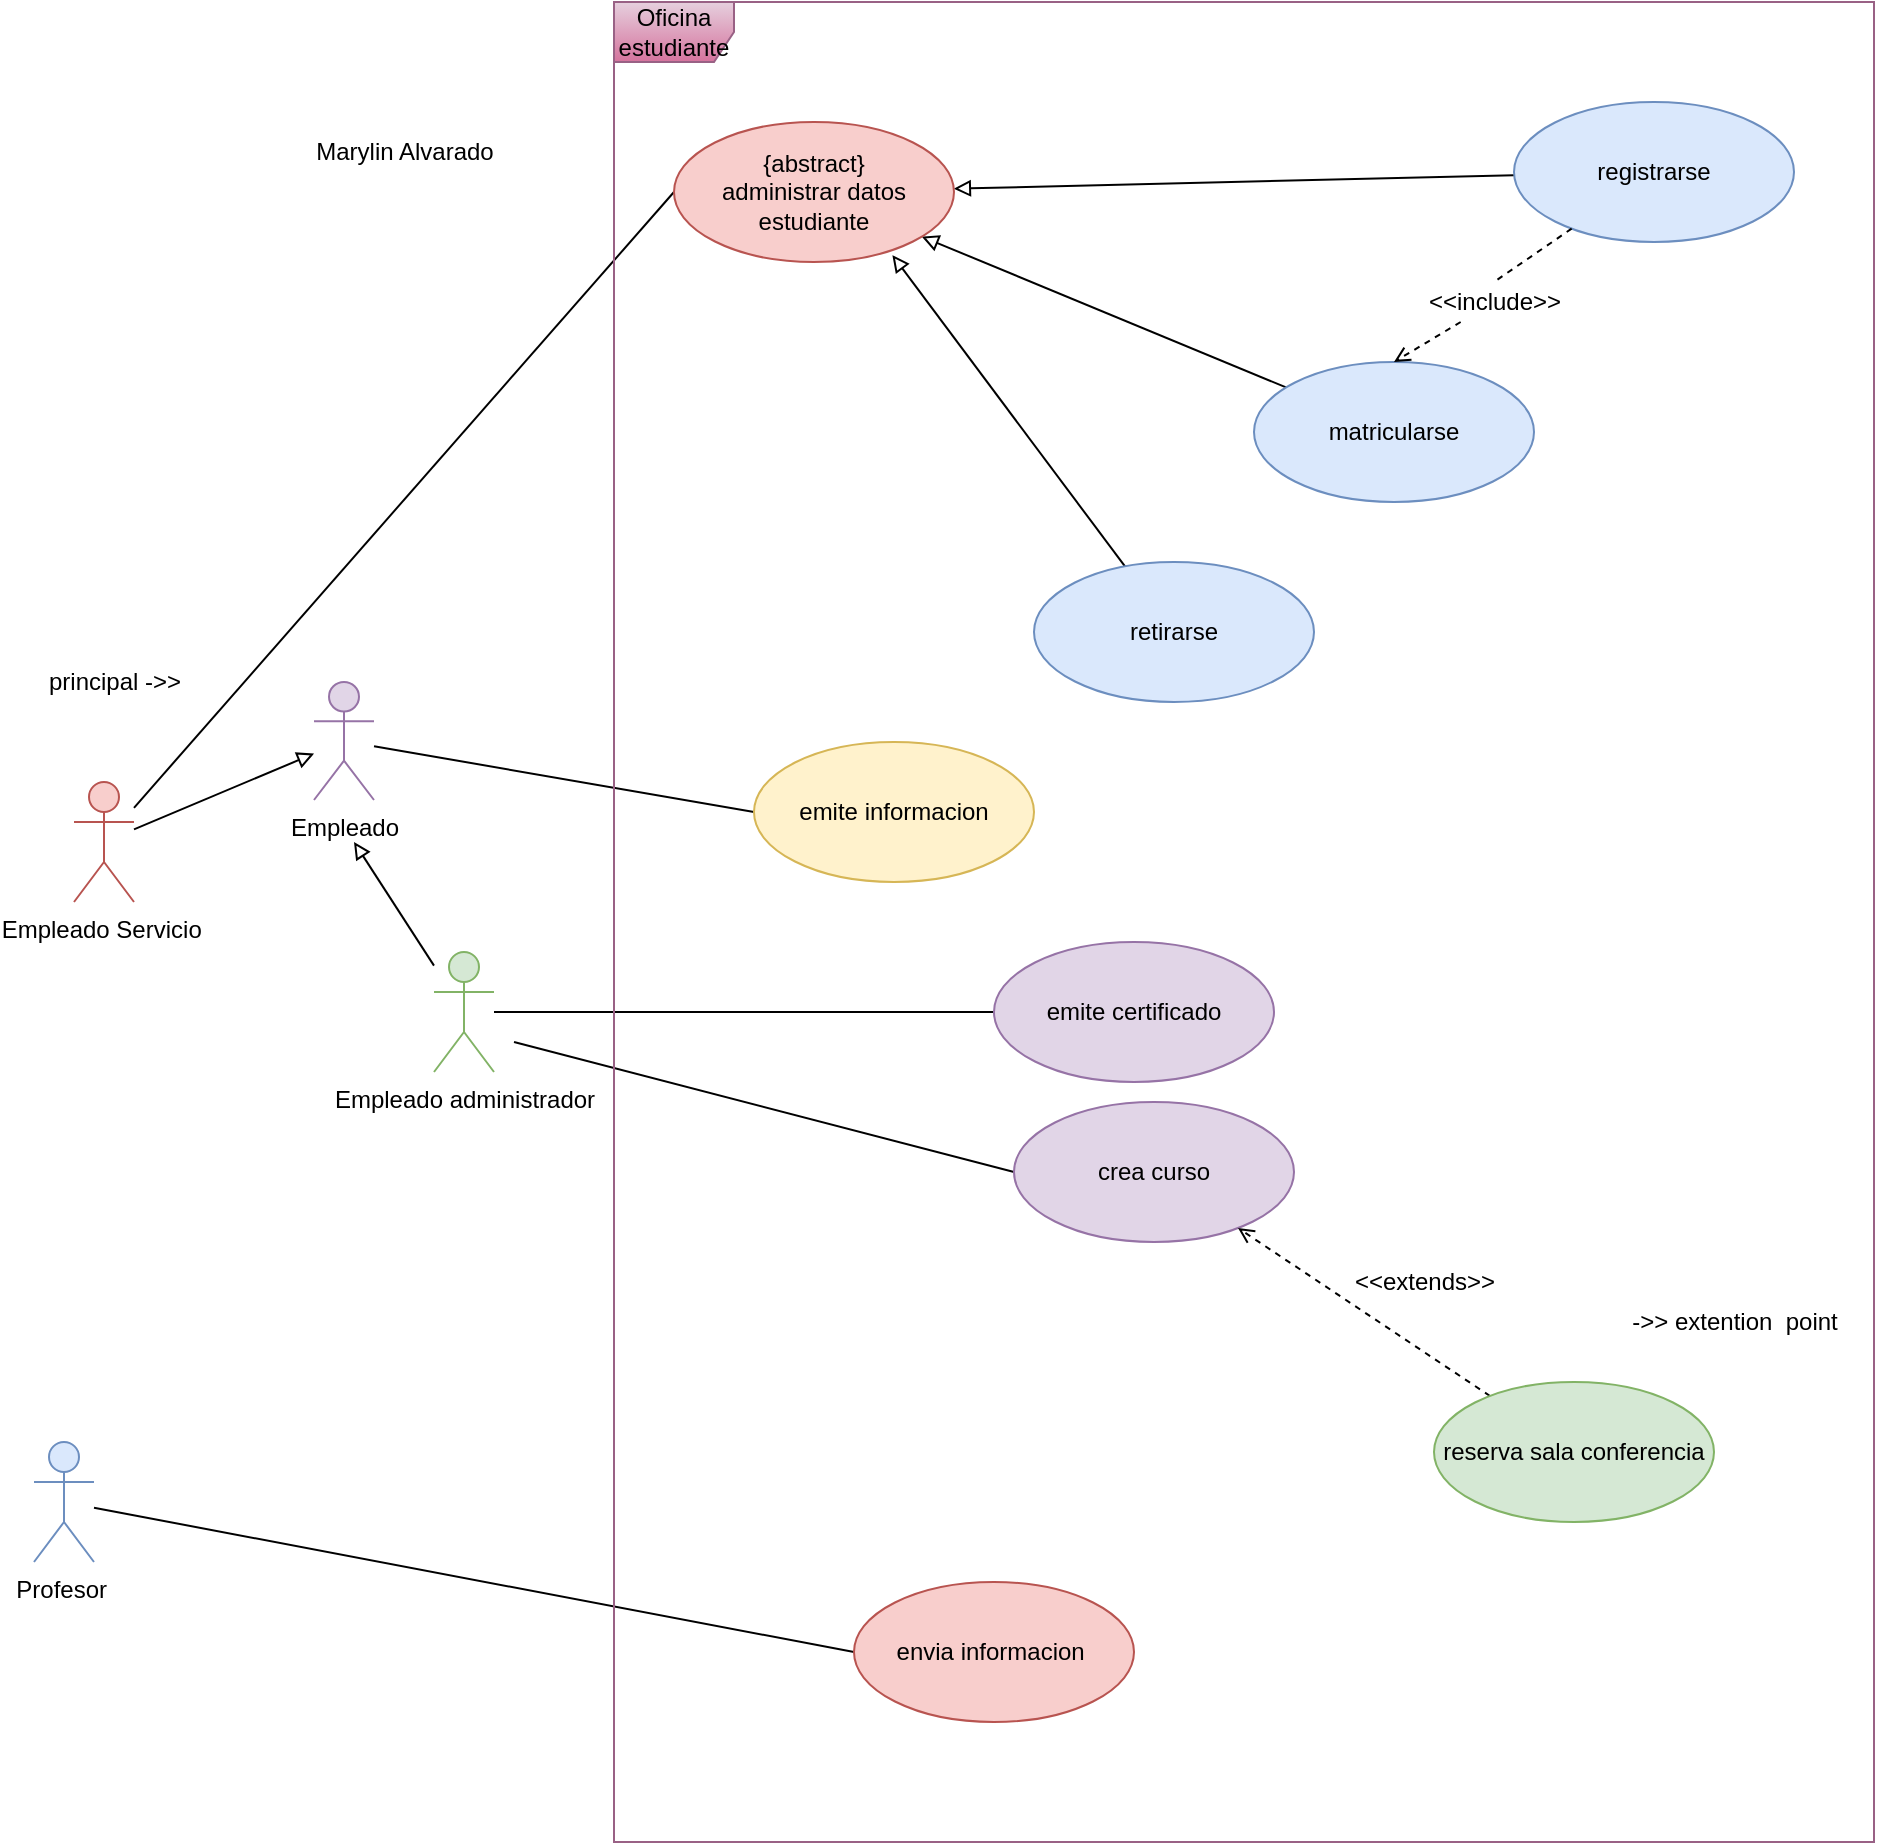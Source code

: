 <mxfile version="20.3.0" type="device" pages="2"><diagram id="XEP6a9qHe1voFCJpr0oO" name="Página-1"><mxGraphModel dx="2249" dy="873" grid="1" gridSize="10" guides="1" tooltips="1" connect="1" arrows="1" fold="1" page="1" pageScale="1" pageWidth="827" pageHeight="1169" math="0" shadow="0"><root><mxCell id="0"/><mxCell id="1" parent="0"/><mxCell id="P77ipFcIM_R2ERbLckpS-49" style="edgeStyle=none;rounded=0;orthogonalLoop=1;jettySize=auto;html=1;endArrow=block;endFill=0;" parent="1" source="P77ipFcIM_R2ERbLckpS-2" edge="1"><mxGeometry relative="1" as="geometry"><mxPoint x="170" y="530" as="targetPoint"/></mxGeometry></mxCell><mxCell id="YhiqqzPrHOOlcmlcAtJl-3" style="edgeStyle=none;rounded=0;orthogonalLoop=1;jettySize=auto;html=1;entryX=0;entryY=0.5;entryDx=0;entryDy=0;endArrow=none;endFill=0;" parent="1" target="P77ipFcIM_R2ERbLckpS-14" edge="1"><mxGeometry relative="1" as="geometry"><mxPoint x="250" y="630" as="sourcePoint"/></mxGeometry></mxCell><mxCell id="YhiqqzPrHOOlcmlcAtJl-5" style="edgeStyle=none;rounded=0;orthogonalLoop=1;jettySize=auto;html=1;entryX=0;entryY=0.5;entryDx=0;entryDy=0;endArrow=none;endFill=0;" parent="1" source="P77ipFcIM_R2ERbLckpS-2" target="P77ipFcIM_R2ERbLckpS-18" edge="1"><mxGeometry relative="1" as="geometry"/></mxCell><mxCell id="P77ipFcIM_R2ERbLckpS-2" value="Empleado administrador" style="shape=umlActor;verticalLabelPosition=bottom;verticalAlign=top;html=1;fillColor=#d5e8d4;strokeColor=#82b366;" parent="1" vertex="1"><mxGeometry x="210" y="585" width="30" height="60" as="geometry"/></mxCell><mxCell id="P77ipFcIM_R2ERbLckpS-44" style="edgeStyle=none;rounded=0;orthogonalLoop=1;jettySize=auto;html=1;entryX=0;entryY=0.5;entryDx=0;entryDy=0;endArrow=none;endFill=0;" parent="1" source="P77ipFcIM_R2ERbLckpS-3" target="P77ipFcIM_R2ERbLckpS-43" edge="1"><mxGeometry relative="1" as="geometry"><Array as="points"/></mxGeometry></mxCell><mxCell id="P77ipFcIM_R2ERbLckpS-48" style="edgeStyle=none;rounded=0;orthogonalLoop=1;jettySize=auto;html=1;endArrow=block;endFill=0;" parent="1" source="P77ipFcIM_R2ERbLckpS-3" target="P77ipFcIM_R2ERbLckpS-5" edge="1"><mxGeometry relative="1" as="geometry"/></mxCell><mxCell id="P77ipFcIM_R2ERbLckpS-3" value="Empleado Servicio&amp;nbsp;" style="shape=umlActor;verticalLabelPosition=bottom;verticalAlign=top;html=1;fillColor=#f8cecc;strokeColor=#b85450;" parent="1" vertex="1"><mxGeometry x="30" y="500" width="30" height="60" as="geometry"/></mxCell><mxCell id="P77ipFcIM_R2ERbLckpS-40" style="edgeStyle=none;rounded=0;orthogonalLoop=1;jettySize=auto;html=1;entryX=0;entryY=0.5;entryDx=0;entryDy=0;endArrow=none;endFill=0;" parent="1" source="P77ipFcIM_R2ERbLckpS-4" target="P77ipFcIM_R2ERbLckpS-38" edge="1"><mxGeometry relative="1" as="geometry"/></mxCell><mxCell id="P77ipFcIM_R2ERbLckpS-4" value="Profesor&amp;nbsp;" style="shape=umlActor;verticalLabelPosition=bottom;verticalAlign=top;html=1;fillColor=#dae8fc;strokeColor=#6c8ebf;" parent="1" vertex="1"><mxGeometry x="10" y="830" width="30" height="60" as="geometry"/></mxCell><mxCell id="YhiqqzPrHOOlcmlcAtJl-1" style="edgeStyle=none;rounded=0;orthogonalLoop=1;jettySize=auto;html=1;entryX=0;entryY=0.5;entryDx=0;entryDy=0;endArrow=none;endFill=0;" parent="1" source="P77ipFcIM_R2ERbLckpS-5" target="P77ipFcIM_R2ERbLckpS-13" edge="1"><mxGeometry relative="1" as="geometry"/></mxCell><mxCell id="P77ipFcIM_R2ERbLckpS-5" value="Empleado" style="shape=umlActor;verticalLabelPosition=bottom;verticalAlign=top;html=1;fillColor=#e1d5e7;strokeColor=#9673a6;" parent="1" vertex="1"><mxGeometry x="150" y="450" width="30" height="59" as="geometry"/></mxCell><mxCell id="P77ipFcIM_R2ERbLckpS-13" value="emite informacion" style="ellipse;whiteSpace=wrap;html=1;fillColor=#fff2cc;strokeColor=#d6b656;" parent="1" vertex="1"><mxGeometry x="370" y="480" width="140" height="70" as="geometry"/></mxCell><mxCell id="P77ipFcIM_R2ERbLckpS-14" value="crea curso" style="ellipse;whiteSpace=wrap;html=1;fillColor=#e1d5e7;strokeColor=#9673a6;" parent="1" vertex="1"><mxGeometry x="500" y="660" width="140" height="70" as="geometry"/></mxCell><mxCell id="YhiqqzPrHOOlcmlcAtJl-6" style="edgeStyle=none;rounded=0;orthogonalLoop=1;jettySize=auto;html=1;endArrow=open;endFill=0;dashed=1;" parent="1" source="P77ipFcIM_R2ERbLckpS-15" target="P77ipFcIM_R2ERbLckpS-14" edge="1"><mxGeometry relative="1" as="geometry"/></mxCell><mxCell id="P77ipFcIM_R2ERbLckpS-15" value="reserva sala conferencia" style="ellipse;whiteSpace=wrap;html=1;fillColor=#d5e8d4;strokeColor=#82b366;" parent="1" vertex="1"><mxGeometry x="710" y="800" width="140" height="70" as="geometry"/></mxCell><mxCell id="P77ipFcIM_R2ERbLckpS-18" value="emite certificado" style="ellipse;whiteSpace=wrap;html=1;fillColor=#e1d5e7;strokeColor=#9673a6;" parent="1" vertex="1"><mxGeometry x="490" y="580" width="140" height="70" as="geometry"/></mxCell><mxCell id="P77ipFcIM_R2ERbLckpS-47" style="edgeStyle=none;rounded=0;orthogonalLoop=1;jettySize=auto;html=1;entryX=0.78;entryY=0.951;entryDx=0;entryDy=0;entryPerimeter=0;endArrow=block;endFill=0;" parent="1" source="P77ipFcIM_R2ERbLckpS-20" target="P77ipFcIM_R2ERbLckpS-43" edge="1"><mxGeometry relative="1" as="geometry"/></mxCell><mxCell id="P77ipFcIM_R2ERbLckpS-20" value="retirarse" style="ellipse;whiteSpace=wrap;html=1;fillColor=#dae8fc;strokeColor=#6c8ebf;" parent="1" vertex="1"><mxGeometry x="510" y="390" width="140" height="70" as="geometry"/></mxCell><mxCell id="P77ipFcIM_R2ERbLckpS-46" style="edgeStyle=none;rounded=0;orthogonalLoop=1;jettySize=auto;html=1;endArrow=block;endFill=0;" parent="1" source="P77ipFcIM_R2ERbLckpS-21" target="P77ipFcIM_R2ERbLckpS-43" edge="1"><mxGeometry relative="1" as="geometry"/></mxCell><mxCell id="P77ipFcIM_R2ERbLckpS-21" value="matricularse" style="ellipse;whiteSpace=wrap;html=1;fillColor=#dae8fc;strokeColor=#6c8ebf;" parent="1" vertex="1"><mxGeometry x="620" y="290" width="140" height="70" as="geometry"/></mxCell><mxCell id="P77ipFcIM_R2ERbLckpS-45" style="edgeStyle=none;rounded=0;orthogonalLoop=1;jettySize=auto;html=1;endArrow=block;endFill=0;" parent="1" source="P77ipFcIM_R2ERbLckpS-22" target="P77ipFcIM_R2ERbLckpS-43" edge="1"><mxGeometry relative="1" as="geometry"/></mxCell><mxCell id="P77ipFcIM_R2ERbLckpS-53" style="edgeStyle=none;rounded=0;orthogonalLoop=1;jettySize=auto;html=1;entryX=0.5;entryY=0;entryDx=0;entryDy=0;endArrow=open;endFill=0;dashed=1;startArrow=none;" parent="1" source="P77ipFcIM_R2ERbLckpS-54" target="P77ipFcIM_R2ERbLckpS-21" edge="1"><mxGeometry relative="1" as="geometry"/></mxCell><mxCell id="P77ipFcIM_R2ERbLckpS-22" value="registrarse" style="ellipse;whiteSpace=wrap;html=1;fillColor=#dae8fc;strokeColor=#6c8ebf;" parent="1" vertex="1"><mxGeometry x="750" y="160" width="140" height="70" as="geometry"/></mxCell><mxCell id="P77ipFcIM_R2ERbLckpS-23" value="principal -&amp;gt;&amp;gt;" style="text;html=1;align=center;verticalAlign=middle;resizable=0;points=[];autosize=1;strokeColor=none;fillColor=none;" parent="1" vertex="1"><mxGeometry x="10" y="440" width="80" height="20" as="geometry"/></mxCell><mxCell id="P77ipFcIM_R2ERbLckpS-38" value="envia informacion&amp;nbsp;" style="ellipse;whiteSpace=wrap;html=1;fillColor=#f8cecc;strokeColor=#b85450;" parent="1" vertex="1"><mxGeometry x="420" y="900" width="140" height="70" as="geometry"/></mxCell><mxCell id="P77ipFcIM_R2ERbLckpS-43" value="{abstract}&lt;br&gt;administrar datos estudiante" style="ellipse;whiteSpace=wrap;html=1;fillColor=#f8cecc;strokeColor=#b85450;" parent="1" vertex="1"><mxGeometry x="330" y="170" width="140" height="70" as="geometry"/></mxCell><mxCell id="P77ipFcIM_R2ERbLckpS-54" value="&amp;lt;&amp;lt;include&amp;gt;&amp;gt;" style="text;html=1;align=center;verticalAlign=middle;resizable=0;points=[];autosize=1;strokeColor=none;fillColor=none;" parent="1" vertex="1"><mxGeometry x="700" y="250" width="80" height="20" as="geometry"/></mxCell><mxCell id="P77ipFcIM_R2ERbLckpS-55" value="" style="edgeStyle=none;rounded=0;orthogonalLoop=1;jettySize=auto;html=1;entryX=0.5;entryY=0;entryDx=0;entryDy=0;endArrow=none;endFill=0;dashed=1;" parent="1" source="P77ipFcIM_R2ERbLckpS-22" target="P77ipFcIM_R2ERbLckpS-54" edge="1"><mxGeometry relative="1" as="geometry"><mxPoint x="728.695" y="226.305" as="sourcePoint"/><mxPoint x="670" y="285" as="targetPoint"/></mxGeometry></mxCell><mxCell id="YhiqqzPrHOOlcmlcAtJl-7" value="&amp;lt;&amp;lt;extends&amp;gt;&amp;gt;" style="text;html=1;align=center;verticalAlign=middle;resizable=0;points=[];autosize=1;strokeColor=none;fillColor=none;" parent="1" vertex="1"><mxGeometry x="660" y="740" width="90" height="20" as="geometry"/></mxCell><mxCell id="YhiqqzPrHOOlcmlcAtJl-8" value="-&amp;gt;&amp;gt; extention&amp;nbsp; point" style="text;html=1;align=center;verticalAlign=middle;resizable=0;points=[];autosize=1;strokeColor=none;fillColor=none;" parent="1" vertex="1"><mxGeometry x="800" y="760" width="120" height="20" as="geometry"/></mxCell><mxCell id="YhiqqzPrHOOlcmlcAtJl-9" value="Oficina estudiante" style="shape=umlFrame;whiteSpace=wrap;html=1;fillColor=#e6d0de;strokeColor=#996185;gradientColor=#d5739d;" parent="1" vertex="1"><mxGeometry x="300" y="110" width="630" height="920" as="geometry"/></mxCell><mxCell id="16PNrirdMAejAVV9MA1v-1" value="Marylin Alvarado" style="text;html=1;align=center;verticalAlign=middle;resizable=0;points=[];autosize=1;strokeColor=none;fillColor=none;" parent="1" vertex="1"><mxGeometry x="140" y="170" width="110" height="30" as="geometry"/></mxCell></root></mxGraphModel></diagram><diagram name="Copia de Página-1" id="zd-eHVlBrizA4JO95EbB"><mxGraphModel dx="1865" dy="641" grid="1" gridSize="10" guides="1" tooltips="1" connect="1" arrows="1" fold="1" page="1" pageScale="1" pageWidth="827" pageHeight="1169" math="0" shadow="0"><root><mxCell id="sjKPUpSPEDr3XZaLEi1m-0"/><mxCell id="sjKPUpSPEDr3XZaLEi1m-1" parent="sjKPUpSPEDr3XZaLEi1m-0"/><mxCell id="sjKPUpSPEDr3XZaLEi1m-4" style="edgeStyle=none;rounded=0;orthogonalLoop=1;jettySize=auto;html=1;endArrow=block;endFill=0;" edge="1" parent="sjKPUpSPEDr3XZaLEi1m-1" source="sjKPUpSPEDr3XZaLEi1m-5"><mxGeometry relative="1" as="geometry"><mxPoint x="170" y="530" as="targetPoint"/></mxGeometry></mxCell><mxCell id="J2J2XzihSKidJViRo5GS-2" style="edgeStyle=none;rounded=0;orthogonalLoop=1;jettySize=auto;html=1;entryX=0;entryY=0.5;entryDx=0;entryDy=0;endArrow=open;endFill=0;" edge="1" parent="sjKPUpSPEDr3XZaLEi1m-1" source="sjKPUpSPEDr3XZaLEi1m-5" target="sjKPUpSPEDr3XZaLEi1m-14"><mxGeometry relative="1" as="geometry"/></mxCell><mxCell id="sjKPUpSPEDr3XZaLEi1m-5" value="Empleado administrador" style="shape=umlActor;verticalLabelPosition=bottom;verticalAlign=top;html=1;" vertex="1" parent="sjKPUpSPEDr3XZaLEi1m-1"><mxGeometry x="210" y="585" width="30" height="60" as="geometry"/></mxCell><mxCell id="sjKPUpSPEDr3XZaLEi1m-6" style="edgeStyle=none;rounded=0;orthogonalLoop=1;jettySize=auto;html=1;entryX=0;entryY=0.5;entryDx=0;entryDy=0;endArrow=none;endFill=0;" edge="1" parent="sjKPUpSPEDr3XZaLEi1m-1" source="sjKPUpSPEDr3XZaLEi1m-8" target="sjKPUpSPEDr3XZaLEi1m-29"><mxGeometry relative="1" as="geometry"><Array as="points"/></mxGeometry></mxCell><mxCell id="sjKPUpSPEDr3XZaLEi1m-7" style="edgeStyle=none;rounded=0;orthogonalLoop=1;jettySize=auto;html=1;endArrow=block;endFill=0;" edge="1" parent="sjKPUpSPEDr3XZaLEi1m-1" source="sjKPUpSPEDr3XZaLEi1m-8" target="sjKPUpSPEDr3XZaLEi1m-12"><mxGeometry relative="1" as="geometry"/></mxCell><mxCell id="sjKPUpSPEDr3XZaLEi1m-8" value="Empleado Servicio&amp;nbsp;" style="shape=umlActor;verticalLabelPosition=bottom;verticalAlign=top;html=1;" vertex="1" parent="sjKPUpSPEDr3XZaLEi1m-1"><mxGeometry x="-10" y="585" width="30" height="60" as="geometry"/></mxCell><mxCell id="sjKPUpSPEDr3XZaLEi1m-9" style="edgeStyle=none;rounded=0;orthogonalLoop=1;jettySize=auto;html=1;entryX=0;entryY=0.5;entryDx=0;entryDy=0;endArrow=none;endFill=0;" edge="1" parent="sjKPUpSPEDr3XZaLEi1m-1" source="sjKPUpSPEDr3XZaLEi1m-10" target="sjKPUpSPEDr3XZaLEi1m-28"><mxGeometry relative="1" as="geometry"/></mxCell><mxCell id="sjKPUpSPEDr3XZaLEi1m-10" value="Profesor&amp;nbsp;" style="shape=umlActor;verticalLabelPosition=bottom;verticalAlign=top;html=1;" vertex="1" parent="sjKPUpSPEDr3XZaLEi1m-1"><mxGeometry x="170" y="720" width="30" height="60" as="geometry"/></mxCell><mxCell id="sjKPUpSPEDr3XZaLEi1m-11" style="edgeStyle=none;rounded=0;orthogonalLoop=1;jettySize=auto;html=1;entryX=0;entryY=0.5;entryDx=0;entryDy=0;endArrow=none;endFill=0;exitX=0.5;exitY=0.5;exitDx=0;exitDy=0;exitPerimeter=0;" edge="1" parent="sjKPUpSPEDr3XZaLEi1m-1" source="sjKPUpSPEDr3XZaLEi1m-5" target="sjKPUpSPEDr3XZaLEi1m-16"><mxGeometry relative="1" as="geometry"><mxPoint x="250" y="620" as="sourcePoint"/></mxGeometry></mxCell><mxCell id="sjKPUpSPEDr3XZaLEi1m-12" value="Empleado" style="shape=umlActor;verticalLabelPosition=bottom;verticalAlign=top;html=1;" vertex="1" parent="sjKPUpSPEDr3XZaLEi1m-1"><mxGeometry x="150" y="450" width="30" height="59" as="geometry"/></mxCell><mxCell id="sjKPUpSPEDr3XZaLEi1m-13" value="emite informacion" style="ellipse;whiteSpace=wrap;html=1;" vertex="1" parent="sjKPUpSPEDr3XZaLEi1m-1"><mxGeometry x="390" y="460" width="140" height="70" as="geometry"/></mxCell><mxCell id="sjKPUpSPEDr3XZaLEi1m-14" value="crea curso" style="ellipse;whiteSpace=wrap;html=1;" vertex="1" parent="sjKPUpSPEDr3XZaLEi1m-1"><mxGeometry x="690" y="870" width="140" height="70" as="geometry"/></mxCell><mxCell id="J2J2XzihSKidJViRo5GS-3" style="edgeStyle=none;rounded=0;orthogonalLoop=1;jettySize=auto;html=1;entryX=0.693;entryY=1.011;entryDx=0;entryDy=0;entryPerimeter=0;dashed=1;endArrow=open;endFill=0;" edge="1" parent="sjKPUpSPEDr3XZaLEi1m-1" source="sjKPUpSPEDr3XZaLEi1m-15" target="sjKPUpSPEDr3XZaLEi1m-14"><mxGeometry relative="1" as="geometry"/></mxCell><mxCell id="sjKPUpSPEDr3XZaLEi1m-15" value="reserva sala conferencia" style="ellipse;whiteSpace=wrap;html=1;" vertex="1" parent="sjKPUpSPEDr3XZaLEi1m-1"><mxGeometry x="770" y="990" width="140" height="70" as="geometry"/></mxCell><mxCell id="sjKPUpSPEDr3XZaLEi1m-16" value="emite certificado" style="ellipse;whiteSpace=wrap;html=1;" vertex="1" parent="sjKPUpSPEDr3XZaLEi1m-1"><mxGeometry x="710" y="530" width="140" height="70" as="geometry"/></mxCell><mxCell id="sjKPUpSPEDr3XZaLEi1m-18" style="edgeStyle=none;rounded=0;orthogonalLoop=1;jettySize=auto;html=1;entryX=0.78;entryY=0.951;entryDx=0;entryDy=0;entryPerimeter=0;endArrow=block;endFill=0;" edge="1" parent="sjKPUpSPEDr3XZaLEi1m-1" source="sjKPUpSPEDr3XZaLEi1m-19" target="sjKPUpSPEDr3XZaLEi1m-29"><mxGeometry relative="1" as="geometry"/></mxCell><mxCell id="sjKPUpSPEDr3XZaLEi1m-19" value="retirarse" style="ellipse;whiteSpace=wrap;html=1;" vertex="1" parent="sjKPUpSPEDr3XZaLEi1m-1"><mxGeometry x="520" y="415" width="140" height="70" as="geometry"/></mxCell><mxCell id="sjKPUpSPEDr3XZaLEi1m-20" style="edgeStyle=none;rounded=0;orthogonalLoop=1;jettySize=auto;html=1;endArrow=block;endFill=0;" edge="1" parent="sjKPUpSPEDr3XZaLEi1m-1" source="sjKPUpSPEDr3XZaLEi1m-21" target="sjKPUpSPEDr3XZaLEi1m-29"><mxGeometry relative="1" as="geometry"/></mxCell><mxCell id="sjKPUpSPEDr3XZaLEi1m-21" value="matricularse" style="ellipse;whiteSpace=wrap;html=1;" vertex="1" parent="sjKPUpSPEDr3XZaLEi1m-1"><mxGeometry x="600" y="285" width="140" height="70" as="geometry"/></mxCell><mxCell id="sjKPUpSPEDr3XZaLEi1m-23" style="edgeStyle=none;rounded=0;orthogonalLoop=1;jettySize=auto;html=1;endArrow=block;endFill=0;" edge="1" parent="sjKPUpSPEDr3XZaLEi1m-1" source="sjKPUpSPEDr3XZaLEi1m-25" target="sjKPUpSPEDr3XZaLEi1m-29"><mxGeometry relative="1" as="geometry"/></mxCell><mxCell id="sjKPUpSPEDr3XZaLEi1m-24" style="edgeStyle=none;rounded=0;orthogonalLoop=1;jettySize=auto;html=1;entryX=0.5;entryY=0;entryDx=0;entryDy=0;endArrow=open;endFill=0;dashed=1;startArrow=none;" edge="1" parent="sjKPUpSPEDr3XZaLEi1m-1" source="sjKPUpSPEDr3XZaLEi1m-30" target="sjKPUpSPEDr3XZaLEi1m-21"><mxGeometry relative="1" as="geometry"/></mxCell><mxCell id="sjKPUpSPEDr3XZaLEi1m-25" value="registrarse" style="ellipse;whiteSpace=wrap;html=1;" vertex="1" parent="sjKPUpSPEDr3XZaLEi1m-1"><mxGeometry x="690" y="160" width="140" height="70" as="geometry"/></mxCell><mxCell id="sjKPUpSPEDr3XZaLEi1m-26" value="principal -&amp;gt;&amp;gt;" style="text;html=1;align=center;verticalAlign=middle;resizable=0;points=[];autosize=1;strokeColor=none;fillColor=none;" vertex="1" parent="sjKPUpSPEDr3XZaLEi1m-1"><mxGeometry x="10" y="440" width="80" height="20" as="geometry"/></mxCell><mxCell id="sjKPUpSPEDr3XZaLEi1m-27" value="«actor»&lt;br&gt;&lt;b&gt;Sistema de notificacion&amp;nbsp;&lt;/b&gt;" style="html=1;" vertex="1" parent="sjKPUpSPEDr3XZaLEi1m-1"><mxGeometry x="140" y="870" width="110" height="50" as="geometry"/></mxCell><mxCell id="sjKPUpSPEDr3XZaLEi1m-28" value="envia informacion&amp;nbsp;" style="ellipse;whiteSpace=wrap;html=1;" vertex="1" parent="sjKPUpSPEDr3XZaLEi1m-1"><mxGeometry x="450" y="680" width="140" height="70" as="geometry"/></mxCell><mxCell id="sjKPUpSPEDr3XZaLEi1m-29" value="{abstract}&lt;br&gt;administrar datos estudiante" style="ellipse;whiteSpace=wrap;html=1;" vertex="1" parent="sjKPUpSPEDr3XZaLEi1m-1"><mxGeometry x="320" y="235" width="140" height="70" as="geometry"/></mxCell><mxCell id="sjKPUpSPEDr3XZaLEi1m-30" value="&amp;lt;&amp;lt;include&amp;gt;&amp;gt;" style="text;html=1;align=center;verticalAlign=middle;resizable=0;points=[];autosize=1;strokeColor=none;fillColor=none;" vertex="1" parent="sjKPUpSPEDr3XZaLEi1m-1"><mxGeometry x="660" y="240" width="80" height="20" as="geometry"/></mxCell><mxCell id="sjKPUpSPEDr3XZaLEi1m-31" value="" style="edgeStyle=none;rounded=0;orthogonalLoop=1;jettySize=auto;html=1;entryX=0.5;entryY=0;entryDx=0;entryDy=0;endArrow=none;endFill=0;dashed=1;" edge="1" parent="sjKPUpSPEDr3XZaLEi1m-1" source="sjKPUpSPEDr3XZaLEi1m-25" target="sjKPUpSPEDr3XZaLEi1m-30"><mxGeometry relative="1" as="geometry"><mxPoint x="728.695" y="226.305" as="sourcePoint"/><mxPoint x="670" y="285" as="targetPoint"/></mxGeometry></mxCell><mxCell id="J2J2XzihSKidJViRo5GS-4" value="&amp;lt;&amp;lt;extends&amp;gt;&amp;gt;" style="text;html=1;align=center;verticalAlign=middle;resizable=0;points=[];autosize=1;strokeColor=none;fillColor=none;" vertex="1" parent="sjKPUpSPEDr3XZaLEi1m-1"><mxGeometry x="795" y="950" width="90" height="20" as="geometry"/></mxCell></root></mxGraphModel></diagram></mxfile>